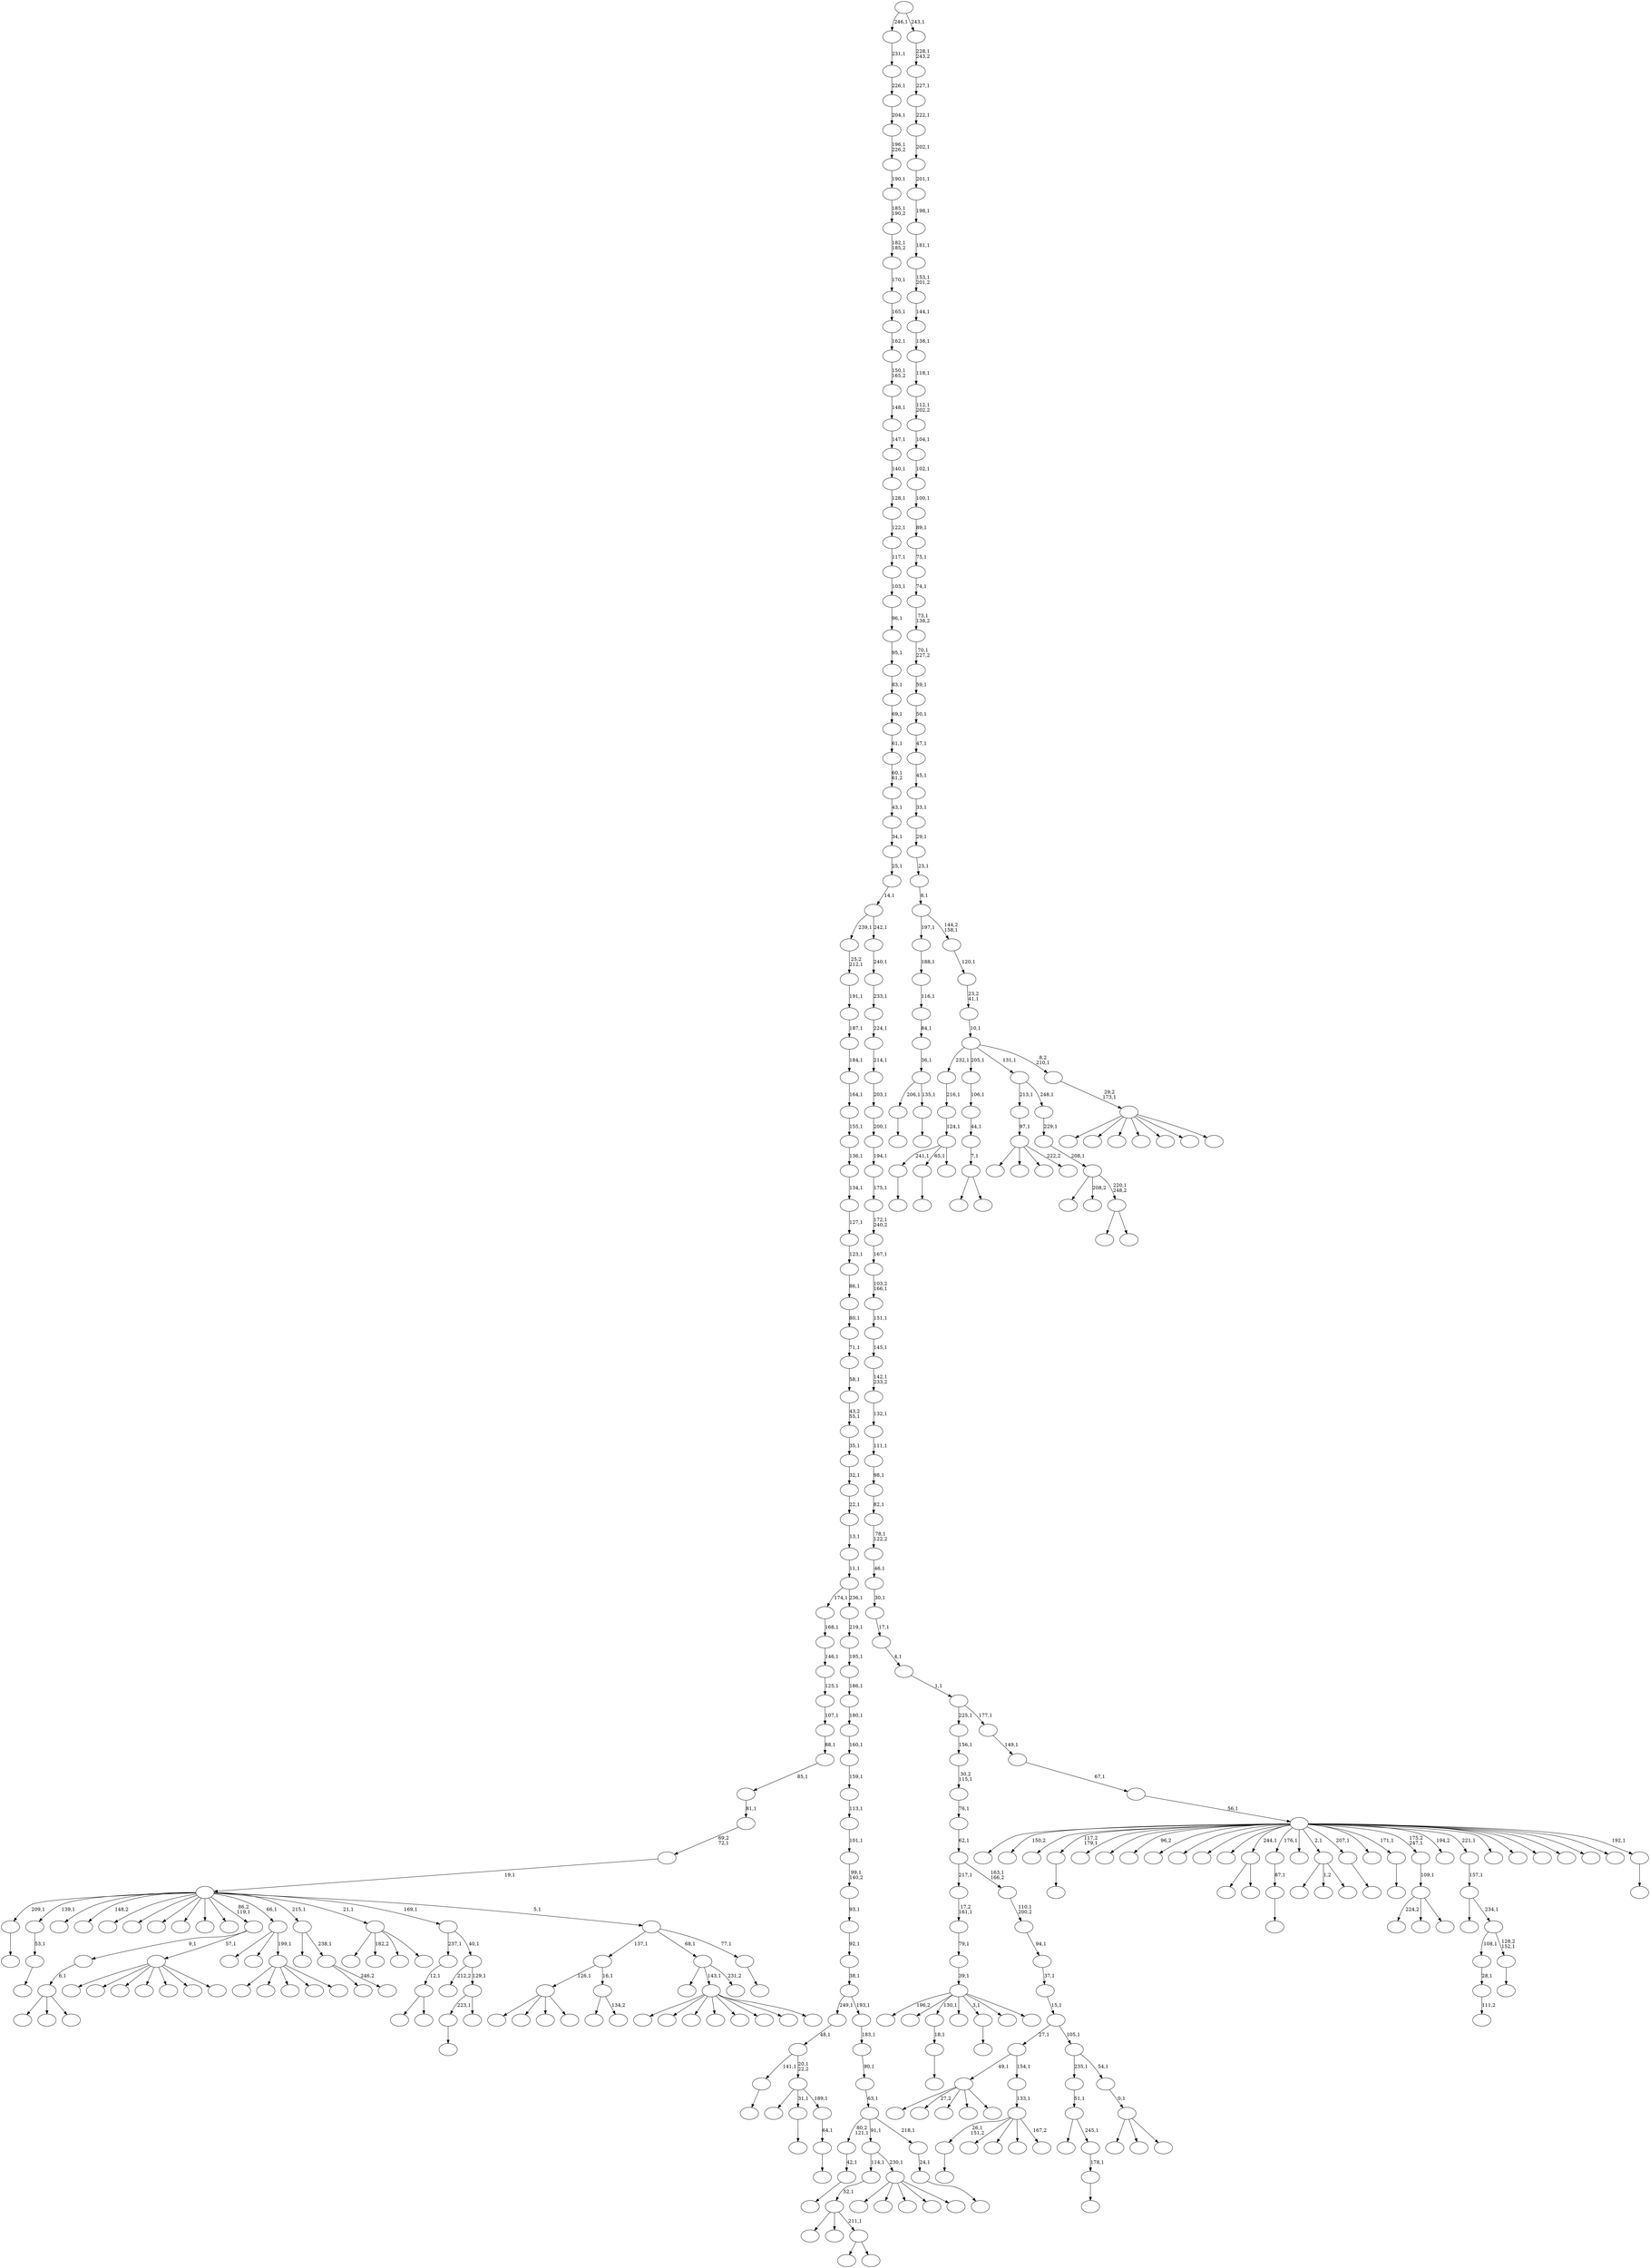 digraph T {
	400 [label=""]
	399 [label=""]
	398 [label=""]
	397 [label=""]
	396 [label=""]
	395 [label=""]
	394 [label=""]
	393 [label=""]
	392 [label=""]
	391 [label=""]
	390 [label=""]
	389 [label=""]
	388 [label=""]
	387 [label=""]
	386 [label=""]
	385 [label=""]
	384 [label=""]
	383 [label=""]
	382 [label=""]
	381 [label=""]
	380 [label=""]
	379 [label=""]
	378 [label=""]
	377 [label=""]
	376 [label=""]
	375 [label=""]
	374 [label=""]
	373 [label=""]
	372 [label=""]
	371 [label=""]
	370 [label=""]
	369 [label=""]
	368 [label=""]
	367 [label=""]
	366 [label=""]
	365 [label=""]
	364 [label=""]
	363 [label=""]
	362 [label=""]
	361 [label=""]
	360 [label=""]
	359 [label=""]
	358 [label=""]
	357 [label=""]
	356 [label=""]
	355 [label=""]
	354 [label=""]
	353 [label=""]
	352 [label=""]
	351 [label=""]
	350 [label=""]
	349 [label=""]
	348 [label=""]
	347 [label=""]
	346 [label=""]
	345 [label=""]
	344 [label=""]
	343 [label=""]
	342 [label=""]
	341 [label=""]
	340 [label=""]
	339 [label=""]
	338 [label=""]
	337 [label=""]
	336 [label=""]
	335 [label=""]
	334 [label=""]
	333 [label=""]
	332 [label=""]
	331 [label=""]
	330 [label=""]
	329 [label=""]
	328 [label=""]
	327 [label=""]
	326 [label=""]
	325 [label=""]
	324 [label=""]
	323 [label=""]
	322 [label=""]
	321 [label=""]
	320 [label=""]
	319 [label=""]
	318 [label=""]
	317 [label=""]
	316 [label=""]
	315 [label=""]
	314 [label=""]
	313 [label=""]
	312 [label=""]
	311 [label=""]
	310 [label=""]
	309 [label=""]
	308 [label=""]
	307 [label=""]
	306 [label=""]
	305 [label=""]
	304 [label=""]
	303 [label=""]
	302 [label=""]
	301 [label=""]
	300 [label=""]
	299 [label=""]
	298 [label=""]
	297 [label=""]
	296 [label=""]
	295 [label=""]
	294 [label=""]
	293 [label=""]
	292 [label=""]
	291 [label=""]
	290 [label=""]
	289 [label=""]
	288 [label=""]
	287 [label=""]
	286 [label=""]
	285 [label=""]
	284 [label=""]
	283 [label=""]
	282 [label=""]
	281 [label=""]
	280 [label=""]
	279 [label=""]
	278 [label=""]
	277 [label=""]
	276 [label=""]
	275 [label=""]
	274 [label=""]
	273 [label=""]
	272 [label=""]
	271 [label=""]
	270 [label=""]
	269 [label=""]
	268 [label=""]
	267 [label=""]
	266 [label=""]
	265 [label=""]
	264 [label=""]
	263 [label=""]
	262 [label=""]
	261 [label=""]
	260 [label=""]
	259 [label=""]
	258 [label=""]
	257 [label=""]
	256 [label=""]
	255 [label=""]
	254 [label=""]
	253 [label=""]
	252 [label=""]
	251 [label=""]
	250 [label=""]
	249 [label=""]
	248 [label=""]
	247 [label=""]
	246 [label=""]
	245 [label=""]
	244 [label=""]
	243 [label=""]
	242 [label=""]
	241 [label=""]
	240 [label=""]
	239 [label=""]
	238 [label=""]
	237 [label=""]
	236 [label=""]
	235 [label=""]
	234 [label=""]
	233 [label=""]
	232 [label=""]
	231 [label=""]
	230 [label=""]
	229 [label=""]
	228 [label=""]
	227 [label=""]
	226 [label=""]
	225 [label=""]
	224 [label=""]
	223 [label=""]
	222 [label=""]
	221 [label=""]
	220 [label=""]
	219 [label=""]
	218 [label=""]
	217 [label=""]
	216 [label=""]
	215 [label=""]
	214 [label=""]
	213 [label=""]
	212 [label=""]
	211 [label=""]
	210 [label=""]
	209 [label=""]
	208 [label=""]
	207 [label=""]
	206 [label=""]
	205 [label=""]
	204 [label=""]
	203 [label=""]
	202 [label=""]
	201 [label=""]
	200 [label=""]
	199 [label=""]
	198 [label=""]
	197 [label=""]
	196 [label=""]
	195 [label=""]
	194 [label=""]
	193 [label=""]
	192 [label=""]
	191 [label=""]
	190 [label=""]
	189 [label=""]
	188 [label=""]
	187 [label=""]
	186 [label=""]
	185 [label=""]
	184 [label=""]
	183 [label=""]
	182 [label=""]
	181 [label=""]
	180 [label=""]
	179 [label=""]
	178 [label=""]
	177 [label=""]
	176 [label=""]
	175 [label=""]
	174 [label=""]
	173 [label=""]
	172 [label=""]
	171 [label=""]
	170 [label=""]
	169 [label=""]
	168 [label=""]
	167 [label=""]
	166 [label=""]
	165 [label=""]
	164 [label=""]
	163 [label=""]
	162 [label=""]
	161 [label=""]
	160 [label=""]
	159 [label=""]
	158 [label=""]
	157 [label=""]
	156 [label=""]
	155 [label=""]
	154 [label=""]
	153 [label=""]
	152 [label=""]
	151 [label=""]
	150 [label=""]
	149 [label=""]
	148 [label=""]
	147 [label=""]
	146 [label=""]
	145 [label=""]
	144 [label=""]
	143 [label=""]
	142 [label=""]
	141 [label=""]
	140 [label=""]
	139 [label=""]
	138 [label=""]
	137 [label=""]
	136 [label=""]
	135 [label=""]
	134 [label=""]
	133 [label=""]
	132 [label=""]
	131 [label=""]
	130 [label=""]
	129 [label=""]
	128 [label=""]
	127 [label=""]
	126 [label=""]
	125 [label=""]
	124 [label=""]
	123 [label=""]
	122 [label=""]
	121 [label=""]
	120 [label=""]
	119 [label=""]
	118 [label=""]
	117 [label=""]
	116 [label=""]
	115 [label=""]
	114 [label=""]
	113 [label=""]
	112 [label=""]
	111 [label=""]
	110 [label=""]
	109 [label=""]
	108 [label=""]
	107 [label=""]
	106 [label=""]
	105 [label=""]
	104 [label=""]
	103 [label=""]
	102 [label=""]
	101 [label=""]
	100 [label=""]
	99 [label=""]
	98 [label=""]
	97 [label=""]
	96 [label=""]
	95 [label=""]
	94 [label=""]
	93 [label=""]
	92 [label=""]
	91 [label=""]
	90 [label=""]
	89 [label=""]
	88 [label=""]
	87 [label=""]
	86 [label=""]
	85 [label=""]
	84 [label=""]
	83 [label=""]
	82 [label=""]
	81 [label=""]
	80 [label=""]
	79 [label=""]
	78 [label=""]
	77 [label=""]
	76 [label=""]
	75 [label=""]
	74 [label=""]
	73 [label=""]
	72 [label=""]
	71 [label=""]
	70 [label=""]
	69 [label=""]
	68 [label=""]
	67 [label=""]
	66 [label=""]
	65 [label=""]
	64 [label=""]
	63 [label=""]
	62 [label=""]
	61 [label=""]
	60 [label=""]
	59 [label=""]
	58 [label=""]
	57 [label=""]
	56 [label=""]
	55 [label=""]
	54 [label=""]
	53 [label=""]
	52 [label=""]
	51 [label=""]
	50 [label=""]
	49 [label=""]
	48 [label=""]
	47 [label=""]
	46 [label=""]
	45 [label=""]
	44 [label=""]
	43 [label=""]
	42 [label=""]
	41 [label=""]
	40 [label=""]
	39 [label=""]
	38 [label=""]
	37 [label=""]
	36 [label=""]
	35 [label=""]
	34 [label=""]
	33 [label=""]
	32 [label=""]
	31 [label=""]
	30 [label=""]
	29 [label=""]
	28 [label=""]
	27 [label=""]
	26 [label=""]
	25 [label=""]
	24 [label=""]
	23 [label=""]
	22 [label=""]
	21 [label=""]
	20 [label=""]
	19 [label=""]
	18 [label=""]
	17 [label=""]
	16 [label=""]
	15 [label=""]
	14 [label=""]
	13 [label=""]
	12 [label=""]
	11 [label=""]
	10 [label=""]
	9 [label=""]
	8 [label=""]
	7 [label=""]
	6 [label=""]
	5 [label=""]
	4 [label=""]
	3 [label=""]
	2 [label=""]
	1 [label=""]
	0 [label=""]
	390 -> 391 [label=""]
	385 -> 386 [label=""]
	374 -> 375 [label=""]
	372 -> 373 [label=""]
	371 -> 372 [label="53,1"]
	369 -> 370 [label="111,2"]
	368 -> 369 [label="28,1"]
	366 -> 367 [label=""]
	361 -> 362 [label=""]
	360 -> 361 [label="18,1"]
	341 -> 342 [label=""]
	333 -> 334 [label=""]
	327 -> 358 [label=""]
	327 -> 354 [label=""]
	327 -> 336 [label=""]
	327 -> 328 [label=""]
	323 -> 365 [label=""]
	323 -> 324 [label=""]
	319 -> 320 [label=""]
	314 -> 315 [label=""]
	313 -> 314 [label="87,1"]
	309 -> 310 [label=""]
	307 -> 308 [label=""]
	301 -> 302 [label=""]
	299 -> 385 [label="241,1"]
	299 -> 319 [label="65,1"]
	299 -> 300 [label=""]
	298 -> 299 [label="124,1"]
	297 -> 298 [label="216,1"]
	293 -> 349 [label=""]
	293 -> 294 [label=""]
	292 -> 293 [label="7,1"]
	291 -> 292 [label="44,1"]
	290 -> 291 [label="106,1"]
	285 -> 318 [label=""]
	285 -> 316 [label="1,2"]
	285 -> 286 [label=""]
	283 -> 284 [label=""]
	282 -> 283 [label="42,1"]
	280 -> 389 [label=""]
	280 -> 281 [label="134,2"]
	279 -> 327 [label="126,1"]
	279 -> 280 [label="16,1"]
	272 -> 273 [label=""]
	268 -> 388 [label=""]
	268 -> 304 [label=""]
	268 -> 271 [label=""]
	268 -> 269 [label="222,2"]
	267 -> 268 [label="97,1"]
	262 -> 263 [label=""]
	259 -> 303 [label=""]
	259 -> 260 [label=""]
	258 -> 347 [label=""]
	258 -> 322 [label="208,2"]
	258 -> 259 [label="220,1\n248,2"]
	257 -> 258 [label="208,1"]
	256 -> 257 [label="229,1"]
	255 -> 267 [label="213,1"]
	255 -> 256 [label="248,1"]
	252 -> 253 [label=""]
	251 -> 252 [label="64,1"]
	250 -> 364 [label=""]
	250 -> 341 [label="31,1"]
	250 -> 251 [label="189,1"]
	249 -> 333 [label="141,1"]
	249 -> 250 [label="20,1\n22,2"]
	248 -> 249 [label="48,1"]
	246 -> 393 [label=""]
	246 -> 376 [label=""]
	246 -> 247 [label=""]
	245 -> 246 [label="6,1"]
	242 -> 382 [label="224,2"]
	242 -> 289 [label=""]
	242 -> 243 [label=""]
	241 -> 242 [label="109,1"]
	237 -> 343 [label=""]
	237 -> 238 [label=""]
	236 -> 355 [label=""]
	236 -> 312 [label=""]
	236 -> 237 [label="211,1"]
	235 -> 236 [label="52,1"]
	232 -> 317 [label=""]
	232 -> 233 [label=""]
	231 -> 232 [label="12,1"]
	229 -> 230 [label=""]
	228 -> 368 [label="108,1"]
	228 -> 229 [label="128,2\n152,1"]
	227 -> 325 [label=""]
	227 -> 228 [label="234,1"]
	226 -> 227 [label="157,1"]
	220 -> 397 [label="196,2"]
	220 -> 381 [label=""]
	220 -> 360 [label="130,1"]
	220 -> 357 [label=""]
	220 -> 301 [label="3,1"]
	220 -> 277 [label=""]
	220 -> 221 [label=""]
	219 -> 220 [label="39,1"]
	218 -> 219 [label="79,1"]
	217 -> 218 [label="17,2\n161,1"]
	208 -> 398 [label=""]
	208 -> 394 [label="27,2"]
	208 -> 321 [label=""]
	208 -> 287 [label=""]
	208 -> 209 [label=""]
	204 -> 205 [label=""]
	203 -> 204 [label="178,1"]
	202 -> 329 [label=""]
	202 -> 203 [label="245,1"]
	201 -> 202 [label="51,1"]
	199 -> 379 [label=""]
	199 -> 377 [label=""]
	199 -> 330 [label=""]
	199 -> 326 [label=""]
	199 -> 274 [label=""]
	199 -> 212 [label=""]
	199 -> 200 [label=""]
	198 -> 245 [label="9,1"]
	198 -> 199 [label="57,1"]
	194 -> 380 [label=""]
	194 -> 340 [label=""]
	194 -> 339 [label=""]
	194 -> 266 [label=""]
	194 -> 195 [label=""]
	193 -> 331 [label=""]
	193 -> 288 [label=""]
	193 -> 194 [label="199,1"]
	191 -> 206 [label=""]
	191 -> 192 [label="246,2"]
	190 -> 335 [label=""]
	190 -> 191 [label="238,1"]
	188 -> 396 [label=""]
	188 -> 363 [label=""]
	188 -> 345 [label=""]
	188 -> 295 [label=""]
	188 -> 278 [label=""]
	188 -> 265 [label=""]
	188 -> 214 [label=""]
	188 -> 189 [label=""]
	186 -> 366 [label="26,1\n151,2"]
	186 -> 353 [label=""]
	186 -> 337 [label=""]
	186 -> 240 [label=""]
	186 -> 187 [label="167,2"]
	185 -> 186 [label="133,1"]
	184 -> 208 [label="49,1"]
	184 -> 185 [label="154,1"]
	182 -> 348 [label=""]
	182 -> 311 [label="182,2"]
	182 -> 305 [label=""]
	182 -> 183 [label=""]
	180 -> 344 [label=""]
	180 -> 213 [label=""]
	180 -> 181 [label=""]
	179 -> 180 [label="0,1"]
	178 -> 201 [label="235,1"]
	178 -> 179 [label="54,1"]
	177 -> 184 [label="27,1"]
	177 -> 178 [label="105,1"]
	176 -> 177 [label="15,1"]
	175 -> 176 [label="37,1"]
	174 -> 175 [label="94,1"]
	173 -> 174 [label="110,1\n200,2"]
	172 -> 217 [label="217,1"]
	172 -> 173 [label="163,1\n166,2"]
	171 -> 172 [label="62,1"]
	170 -> 171 [label="76,1"]
	169 -> 170 [label="30,2\n115,1"]
	168 -> 169 [label="156,1"]
	166 -> 207 [label=""]
	166 -> 188 [label="143,1"]
	166 -> 167 [label="231,2"]
	164 -> 392 [label=""]
	164 -> 338 [label=""]
	164 -> 234 [label=""]
	164 -> 225 [label=""]
	164 -> 165 [label=""]
	163 -> 235 [label="114,1"]
	163 -> 164 [label="230,1"]
	161 -> 307 [label="223,1"]
	161 -> 162 [label=""]
	160 -> 270 [label="212,2"]
	160 -> 161 [label="129,1"]
	159 -> 231 [label="237,1"]
	159 -> 160 [label="40,1"]
	157 -> 158 [label=""]
	156 -> 279 [label="137,1"]
	156 -> 166 [label="68,1"]
	156 -> 157 [label="77,1"]
	155 -> 374 [label="209,1"]
	155 -> 371 [label="139,1"]
	155 -> 352 [label=""]
	155 -> 350 [label="148,2"]
	155 -> 296 [label=""]
	155 -> 275 [label=""]
	155 -> 254 [label=""]
	155 -> 244 [label=""]
	155 -> 222 [label=""]
	155 -> 210 [label=""]
	155 -> 198 [label="86,2\n119,1"]
	155 -> 193 [label="66,1"]
	155 -> 190 [label="215,1"]
	155 -> 182 [label="21,1"]
	155 -> 159 [label="169,1"]
	155 -> 156 [label="5,1"]
	154 -> 155 [label="19,1"]
	153 -> 154 [label="69,2\n72,1"]
	152 -> 153 [label="81,1"]
	151 -> 152 [label="85,1"]
	150 -> 151 [label="88,1"]
	149 -> 150 [label="107,1"]
	148 -> 149 [label="125,1"]
	147 -> 148 [label="146,1"]
	146 -> 147 [label="168,1"]
	144 -> 145 [label=""]
	143 -> 144 [label="24,1"]
	142 -> 282 [label="80,2\n121,1"]
	142 -> 163 [label="91,1"]
	142 -> 143 [label="218,1"]
	141 -> 142 [label="63,1"]
	140 -> 141 [label="90,1"]
	139 -> 140 [label="183,1"]
	138 -> 248 [label="249,1"]
	138 -> 139 [label="193,1"]
	137 -> 138 [label="38,1"]
	136 -> 137 [label="92,1"]
	135 -> 136 [label="93,1"]
	134 -> 135 [label="99,1\n140,2"]
	133 -> 134 [label="101,1"]
	132 -> 133 [label="113,1"]
	131 -> 132 [label="159,1"]
	130 -> 131 [label="160,1"]
	129 -> 130 [label="180,1"]
	128 -> 129 [label="186,1"]
	127 -> 128 [label="195,1"]
	126 -> 127 [label="219,1"]
	125 -> 146 [label="174,1"]
	125 -> 126 [label="236,1"]
	124 -> 125 [label="11,1"]
	123 -> 124 [label="13,1"]
	122 -> 123 [label="22,1"]
	121 -> 122 [label="32,1"]
	120 -> 121 [label="35,1"]
	119 -> 120 [label="43,2\n55,1"]
	118 -> 119 [label="58,1"]
	117 -> 118 [label="71,1"]
	116 -> 117 [label="80,1"]
	115 -> 116 [label="86,1"]
	114 -> 115 [label="123,1"]
	113 -> 114 [label="127,1"]
	112 -> 113 [label="134,1"]
	111 -> 112 [label="136,1"]
	110 -> 111 [label="155,1"]
	109 -> 110 [label="164,1"]
	108 -> 109 [label="184,1"]
	107 -> 108 [label="187,1"]
	106 -> 107 [label="191,1"]
	105 -> 106 [label="25,2\n212,1"]
	102 -> 103 [label=""]
	101 -> 309 [label="206,1"]
	101 -> 102 [label="135,1"]
	100 -> 101 [label="36,1"]
	99 -> 100 [label="84,1"]
	98 -> 99 [label="116,1"]
	97 -> 98 [label="188,1"]
	95 -> 96 [label=""]
	94 -> 400 [label=""]
	94 -> 399 [label="150,2"]
	94 -> 395 [label=""]
	94 -> 390 [label="117,2\n179,1"]
	94 -> 384 [label=""]
	94 -> 383 [label=""]
	94 -> 378 [label="96,2"]
	94 -> 359 [label=""]
	94 -> 356 [label=""]
	94 -> 346 [label=""]
	94 -> 332 [label=""]
	94 -> 323 [label="244,1"]
	94 -> 313 [label="176,1"]
	94 -> 306 [label=""]
	94 -> 285 [label="2,1"]
	94 -> 272 [label="207,1"]
	94 -> 264 [label=""]
	94 -> 262 [label="171,1"]
	94 -> 241 [label="175,2\n247,1"]
	94 -> 239 [label="194,2"]
	94 -> 226 [label="221,1"]
	94 -> 224 [label=""]
	94 -> 216 [label=""]
	94 -> 215 [label=""]
	94 -> 197 [label=""]
	94 -> 196 [label=""]
	94 -> 104 [label=""]
	94 -> 95 [label="192,1"]
	93 -> 94 [label="56,1"]
	92 -> 93 [label="67,1"]
	91 -> 92 [label="149,1"]
	90 -> 168 [label="225,1"]
	90 -> 91 [label="177,1"]
	89 -> 90 [label="1,1"]
	88 -> 89 [label="4,1"]
	87 -> 88 [label="17,1"]
	86 -> 87 [label="30,1"]
	85 -> 86 [label="46,1"]
	84 -> 85 [label="78,1\n122,2"]
	83 -> 84 [label="82,1"]
	82 -> 83 [label="98,1"]
	81 -> 82 [label="111,1"]
	80 -> 81 [label="132,1"]
	79 -> 80 [label="142,1\n233,2"]
	78 -> 79 [label="145,1"]
	77 -> 78 [label="151,1"]
	76 -> 77 [label="103,2\n166,1"]
	75 -> 76 [label="167,1"]
	74 -> 75 [label="172,1\n240,2"]
	73 -> 74 [label="175,1"]
	72 -> 73 [label="194,1"]
	71 -> 72 [label="200,1"]
	70 -> 71 [label="203,1"]
	69 -> 70 [label="214,1"]
	68 -> 69 [label="224,1"]
	67 -> 68 [label="233,1"]
	66 -> 67 [label="240,1"]
	65 -> 105 [label="239,1"]
	65 -> 66 [label="242,1"]
	64 -> 65 [label="14,1"]
	63 -> 64 [label="25,1"]
	62 -> 63 [label="34,1"]
	61 -> 62 [label="43,1"]
	60 -> 61 [label="60,1\n61,2"]
	59 -> 60 [label="61,1"]
	58 -> 59 [label="69,1"]
	57 -> 58 [label="83,1"]
	56 -> 57 [label="95,1"]
	55 -> 56 [label="96,1"]
	54 -> 55 [label="103,1"]
	53 -> 54 [label="117,1"]
	52 -> 53 [label="122,1"]
	51 -> 52 [label="128,1"]
	50 -> 51 [label="140,1"]
	49 -> 50 [label="147,1"]
	48 -> 49 [label="148,1"]
	47 -> 48 [label="150,1\n165,2"]
	46 -> 47 [label="162,1"]
	45 -> 46 [label="165,1"]
	44 -> 45 [label="170,1"]
	43 -> 44 [label="182,1\n185,2"]
	42 -> 43 [label="185,1\n190,2"]
	41 -> 42 [label="190,1"]
	40 -> 41 [label="196,1\n226,2"]
	39 -> 40 [label="204,1"]
	38 -> 39 [label="226,1"]
	37 -> 38 [label="231,1"]
	35 -> 387 [label=""]
	35 -> 351 [label=""]
	35 -> 276 [label=""]
	35 -> 261 [label=""]
	35 -> 223 [label=""]
	35 -> 211 [label=""]
	35 -> 36 [label=""]
	34 -> 35 [label="29,2\n173,1"]
	33 -> 297 [label="232,1"]
	33 -> 290 [label="205,1"]
	33 -> 255 [label="131,1"]
	33 -> 34 [label="8,2\n210,1"]
	32 -> 33 [label="10,1"]
	31 -> 32 [label="23,2\n41,1"]
	30 -> 31 [label="120,1"]
	29 -> 97 [label="197,1"]
	29 -> 30 [label="144,2\n158,1"]
	28 -> 29 [label="8,1"]
	27 -> 28 [label="23,1"]
	26 -> 27 [label="29,1"]
	25 -> 26 [label="33,1"]
	24 -> 25 [label="45,1"]
	23 -> 24 [label="47,1"]
	22 -> 23 [label="50,1"]
	21 -> 22 [label="59,1"]
	20 -> 21 [label="70,1\n227,2"]
	19 -> 20 [label="73,1\n138,2"]
	18 -> 19 [label="74,1"]
	17 -> 18 [label="75,1"]
	16 -> 17 [label="89,1"]
	15 -> 16 [label="100,1"]
	14 -> 15 [label="102,1"]
	13 -> 14 [label="104,1"]
	12 -> 13 [label="112,1\n202,2"]
	11 -> 12 [label="118,1"]
	10 -> 11 [label="138,1"]
	9 -> 10 [label="144,1"]
	8 -> 9 [label="153,1\n201,2"]
	7 -> 8 [label="181,1"]
	6 -> 7 [label="198,1"]
	5 -> 6 [label="201,1"]
	4 -> 5 [label="202,1"]
	3 -> 4 [label="222,1"]
	2 -> 3 [label="227,1"]
	1 -> 2 [label="228,1\n243,2"]
	0 -> 37 [label="246,1"]
	0 -> 1 [label="243,1"]
}
